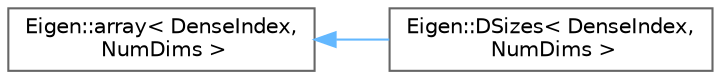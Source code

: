 digraph "类继承关系图"
{
 // LATEX_PDF_SIZE
  bgcolor="transparent";
  edge [fontname=Helvetica,fontsize=10,labelfontname=Helvetica,labelfontsize=10];
  node [fontname=Helvetica,fontsize=10,shape=box,height=0.2,width=0.4];
  rankdir="LR";
  Node0 [id="Node000000",label="Eigen::array\< DenseIndex,\l NumDims \>",height=0.2,width=0.4,color="grey40", fillcolor="white", style="filled",URL="$class_eigen_1_1array.html",tooltip=" "];
  Node0 -> Node1 [id="edge3729_Node000000_Node000001",dir="back",color="steelblue1",style="solid",tooltip=" "];
  Node1 [id="Node000001",label="Eigen::DSizes\< DenseIndex,\l NumDims \>",height=0.2,width=0.4,color="grey40", fillcolor="white", style="filled",URL="$struct_eigen_1_1_d_sizes.html",tooltip=" "];
}
